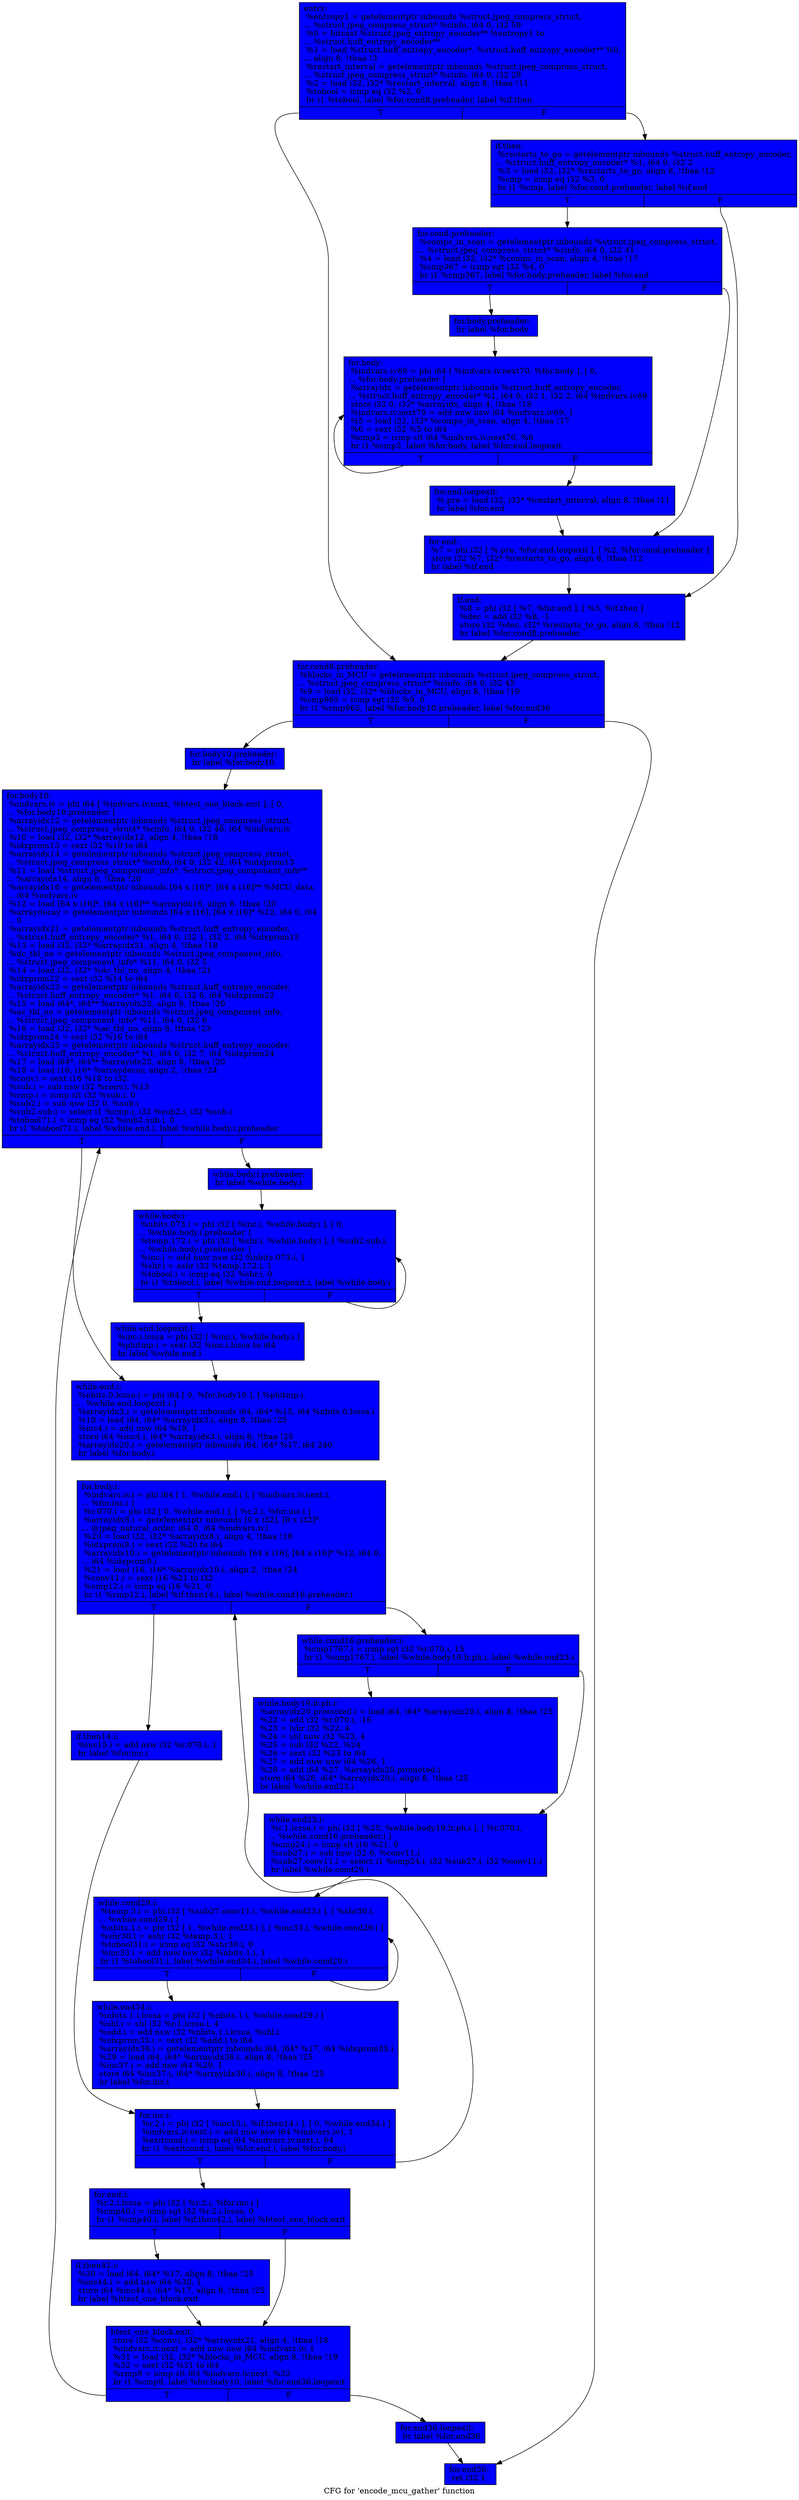 digraph "CFG for 'encode_mcu_gather' function" {
	label="CFG for 'encode_mcu_gather' function";

	Node0x6412770 [shape=record, style = filled, fillcolor = blue, label="{entry:\l  %entropy1 = getelementptr inbounds %struct.jpeg_compress_struct,\l... %struct.jpeg_compress_struct* %cinfo, i64 0, i32 59\l  %0 = bitcast %struct.jpeg_entropy_encoder** %entropy1 to\l... %struct.huff_entropy_encoder**\l  %1 = load %struct.huff_entropy_encoder*, %struct.huff_entropy_encoder** %0,\l... align 8, !tbaa !3\l  %restart_interval = getelementptr inbounds %struct.jpeg_compress_struct,\l... %struct.jpeg_compress_struct* %cinfo, i64 0, i32 29\l  %2 = load i32, i32* %restart_interval, align 8, !tbaa !11\l  %tobool = icmp eq i32 %2, 0\l  br i1 %tobool, label %for.cond8.preheader, label %if.then\l|{<s0>T|<s1>F}}"];
	Node0x6412770:s0 -> Node0x63fa390;
	Node0x6412770:s1 -> Node0x63fa470;
	Node0x63fa470 [shape=record, style = filled, fillcolor = blue, label="{if.then:                                          \l  %restarts_to_go = getelementptr inbounds %struct.huff_entropy_encoder,\l... %struct.huff_entropy_encoder* %1, i64 0, i32 2\l  %3 = load i32, i32* %restarts_to_go, align 8, !tbaa !12\l  %cmp = icmp eq i32 %3, 0\l  br i1 %cmp, label %for.cond.preheader, label %if.end\l|{<s0>T|<s1>F}}"];
	Node0x63fa470:s0 -> Node0x64167e0;
	Node0x63fa470:s1 -> Node0x64168e0;
	Node0x64167e0 [shape=record, style = filled, fillcolor = blue, label="{for.cond.preheader:                               \l  %comps_in_scan = getelementptr inbounds %struct.jpeg_compress_struct,\l... %struct.jpeg_compress_struct* %cinfo, i64 0, i32 41\l  %4 = load i32, i32* %comps_in_scan, align 4, !tbaa !17\l  %cmp367 = icmp sgt i32 %4, 0\l  br i1 %cmp367, label %for.body.preheader, label %for.end\l|{<s0>T|<s1>F}}"];
	Node0x64167e0:s0 -> Node0x6416cb0;
	Node0x64167e0:s1 -> Node0x6416db0;
	Node0x6416cb0 [shape=record, style = filled, fillcolor = blue, label="{for.body.preheader:                               \l  br label %for.body\l}"];
	Node0x6416cb0 -> Node0x6416f10;
	Node0x6416f10 [shape=record, style = filled, fillcolor = blue, label="{for.body:                                         \l  %indvars.iv69 = phi i64 [ %indvars.iv.next70, %for.body ], [ 0,\l... %for.body.preheader ]\l  %arrayidx = getelementptr inbounds %struct.huff_entropy_encoder,\l... %struct.huff_entropy_encoder* %1, i64 0, i32 1, i32 2, i64 %indvars.iv69\l  store i32 0, i32* %arrayidx, align 4, !tbaa !18\l  %indvars.iv.next70 = add nuw nsw i64 %indvars.iv69, 1\l  %5 = load i32, i32* %comps_in_scan, align 4, !tbaa !17\l  %6 = sext i32 %5 to i64\l  %cmp3 = icmp slt i64 %indvars.iv.next70, %6\l  br i1 %cmp3, label %for.body, label %for.end.loopexit\l|{<s0>T|<s1>F}}"];
	Node0x6416f10:s0 -> Node0x6416f10;
	Node0x6416f10:s1 -> Node0x6417420;
	Node0x6417420 [shape=record, style = filled, fillcolor = blue, label="{for.end.loopexit:                                 \l  %.pre = load i32, i32* %restart_interval, align 8, !tbaa !11\l  br label %for.end\l}"];
	Node0x6417420 -> Node0x6416db0;
	Node0x6416db0 [shape=record, style = filled, fillcolor = blue, label="{for.end:                                          \l  %7 = phi i32 [ %.pre, %for.end.loopexit ], [ %2, %for.cond.preheader ]\l  store i32 %7, i32* %restarts_to_go, align 8, !tbaa !12\l  br label %if.end\l}"];
	Node0x6416db0 -> Node0x64168e0;
	Node0x64168e0 [shape=record, style = filled, fillcolor = blue, label="{if.end:                                           \l  %8 = phi i32 [ %7, %for.end ], [ %3, %if.then ]\l  %dec = add i32 %8, -1\l  store i32 %dec, i32* %restarts_to_go, align 8, !tbaa !12\l  br label %for.cond8.preheader\l}"];
	Node0x64168e0 -> Node0x63fa390;
	Node0x63fa390 [shape=record, style = filled, fillcolor = blue, label="{for.cond8.preheader:                              \l  %blocks_in_MCU = getelementptr inbounds %struct.jpeg_compress_struct,\l... %struct.jpeg_compress_struct* %cinfo, i64 0, i32 45\l  %9 = load i32, i32* %blocks_in_MCU, align 8, !tbaa !19\l  %cmp965 = icmp sgt i32 %9, 0\l  br i1 %cmp965, label %for.body10.preheader, label %for.end36\l|{<s0>T|<s1>F}}"];
	Node0x63fa390:s0 -> Node0x6415010;
	Node0x63fa390:s1 -> Node0x6417e60;
	Node0x6415010 [shape=record, style = filled, fillcolor = blue, label="{for.body10.preheader:                             \l  br label %for.body10\l}"];
	Node0x6415010 -> Node0x6417fa0;
	Node0x6417fa0 [shape=record, style = filled, fillcolor = blue, label="{for.body10:                                       \l  %indvars.iv = phi i64 [ %indvars.iv.next, %htest_one_block.exit ], [ 0,\l... %for.body10.preheader ]\l  %arrayidx12 = getelementptr inbounds %struct.jpeg_compress_struct,\l... %struct.jpeg_compress_struct* %cinfo, i64 0, i32 46, i64 %indvars.iv\l  %10 = load i32, i32* %arrayidx12, align 4, !tbaa !18\l  %idxprom13 = sext i32 %10 to i64\l  %arrayidx14 = getelementptr inbounds %struct.jpeg_compress_struct,\l... %struct.jpeg_compress_struct* %cinfo, i64 0, i32 42, i64 %idxprom13\l  %11 = load %struct.jpeg_component_info*, %struct.jpeg_component_info**\l... %arrayidx14, align 8, !tbaa !20\l  %arrayidx16 = getelementptr inbounds [64 x i16]*, [64 x i16]** %MCU_data,\l... i64 %indvars.iv\l  %12 = load [64 x i16]*, [64 x i16]** %arrayidx16, align 8, !tbaa !20\l  %arraydecay = getelementptr inbounds [64 x i16], [64 x i16]* %12, i64 0, i64\l... 0\l  %arrayidx21 = getelementptr inbounds %struct.huff_entropy_encoder,\l... %struct.huff_entropy_encoder* %1, i64 0, i32 1, i32 2, i64 %idxprom13\l  %13 = load i32, i32* %arrayidx21, align 4, !tbaa !18\l  %dc_tbl_no = getelementptr inbounds %struct.jpeg_component_info,\l... %struct.jpeg_component_info* %11, i64 0, i32 5\l  %14 = load i32, i32* %dc_tbl_no, align 4, !tbaa !21\l  %idxprom22 = sext i32 %14 to i64\l  %arrayidx23 = getelementptr inbounds %struct.huff_entropy_encoder,\l... %struct.huff_entropy_encoder* %1, i64 0, i32 6, i64 %idxprom22\l  %15 = load i64*, i64** %arrayidx23, align 8, !tbaa !20\l  %ac_tbl_no = getelementptr inbounds %struct.jpeg_component_info,\l... %struct.jpeg_component_info* %11, i64 0, i32 6\l  %16 = load i32, i32* %ac_tbl_no, align 8, !tbaa !23\l  %idxprom24 = sext i32 %16 to i64\l  %arrayidx25 = getelementptr inbounds %struct.huff_entropy_encoder,\l... %struct.huff_entropy_encoder* %1, i64 0, i32 7, i64 %idxprom24\l  %17 = load i64*, i64** %arrayidx25, align 8, !tbaa !20\l  %18 = load i16, i16* %arraydecay, align 2, !tbaa !24\l  %conv.i = sext i16 %18 to i32\l  %sub.i = sub nsw i32 %conv.i, %13\l  %cmp.i = icmp slt i32 %sub.i, 0\l  %sub2.i = sub nsw i32 0, %sub.i\l  %sub2.sub.i = select i1 %cmp.i, i32 %sub2.i, i32 %sub.i\l  %tobool71.i = icmp eq i32 %sub2.sub.i, 0\l  br i1 %tobool71.i, label %while.end.i, label %while.body.i.preheader\l|{<s0>T|<s1>F}}"];
	Node0x6417fa0:s0 -> Node0x6417a40;
	Node0x6417fa0:s1 -> Node0x6417b50;
	Node0x6417b50 [shape=record, style = filled, fillcolor = blue, label="{while.body.i.preheader:                           \l  br label %while.body.i\l}"];
	Node0x6417b50 -> Node0x6417ce0;
	Node0x6417ce0 [shape=record, style = filled, fillcolor = blue, label="{while.body.i:                                     \l  %nbits.073.i = phi i32 [ %inc.i, %while.body.i ], [ 0,\l... %while.body.i.preheader ]\l  %temp.172.i = phi i32 [ %shr.i, %while.body.i ], [ %sub2.sub.i,\l... %while.body.i.preheader ]\l  %inc.i = add nuw nsw i32 %nbits.073.i, 1\l  %shr.i = ashr i32 %temp.172.i, 1\l  %tobool.i = icmp eq i32 %shr.i, 0\l  br i1 %tobool.i, label %while.end.loopexit.i, label %while.body.i\l|{<s0>T|<s1>F}}"];
	Node0x6417ce0:s0 -> Node0x641a030;
	Node0x6417ce0:s1 -> Node0x6417ce0;
	Node0x641a030 [shape=record, style = filled, fillcolor = blue, label="{while.end.loopexit.i:                             \l  %inc.i.lcssa = phi i32 [ %inc.i, %while.body.i ]\l  %phitmp.i = sext i32 %inc.i.lcssa to i64\l  br label %while.end.i\l}"];
	Node0x641a030 -> Node0x6417a40;
	Node0x6417a40 [shape=record, style = filled, fillcolor = blue, label="{while.end.i:                                      \l  %nbits.0.lcssa.i = phi i64 [ 0, %for.body10 ], [ %phitmp.i,\l... %while.end.loopexit.i ]\l  %arrayidx3.i = getelementptr inbounds i64, i64* %15, i64 %nbits.0.lcssa.i\l  %19 = load i64, i64* %arrayidx3.i, align 8, !tbaa !25\l  %inc4.i = add nsw i64 %19, 1\l  store i64 %inc4.i, i64* %arrayidx3.i, align 8, !tbaa !25\l  %arrayidx20.i = getelementptr inbounds i64, i64* %17, i64 240\l  br label %for.body.i\l}"];
	Node0x6417a40 -> Node0x641a580;
	Node0x641a580 [shape=record, style = filled, fillcolor = blue, label="{for.body.i:                                       \l  %indvars.iv.i = phi i64 [ 1, %while.end.i ], [ %indvars.iv.next.i,\l... %for.inc.i ]\l  %r.070.i = phi i32 [ 0, %while.end.i ], [ %r.2.i, %for.inc.i ]\l  %arrayidx8.i = getelementptr inbounds [0 x i32], [0 x i32]*\l... @jpeg_natural_order, i64 0, i64 %indvars.iv.i\l  %20 = load i32, i32* %arrayidx8.i, align 4, !tbaa !18\l  %idxprom9.i = sext i32 %20 to i64\l  %arrayidx10.i = getelementptr inbounds [64 x i16], [64 x i16]* %12, i64 0,\l... i64 %idxprom9.i\l  %21 = load i16, i16* %arrayidx10.i, align 2, !tbaa !24\l  %conv11.i = sext i16 %21 to i32\l  %cmp12.i = icmp eq i16 %21, 0\l  br i1 %cmp12.i, label %if.then14.i, label %while.cond16.preheader.i\l|{<s0>T|<s1>F}}"];
	Node0x641a580:s0 -> Node0x641b4d0;
	Node0x641a580:s1 -> Node0x641b5e0;
	Node0x641b5e0 [shape=record, style = filled, fillcolor = blue, label="{while.cond16.preheader.i:                         \l  %cmp1767.i = icmp sgt i32 %r.070.i, 15\l  br i1 %cmp1767.i, label %while.body19.lr.ph.i, label %while.end23.i\l|{<s0>T|<s1>F}}"];
	Node0x641b5e0:s0 -> Node0x641b880;
	Node0x641b5e0:s1 -> Node0x641b920;
	Node0x641b880 [shape=record, style = filled, fillcolor = blue, label="{while.body19.lr.ph.i:                             \l  %arrayidx20.promoted.i = load i64, i64* %arrayidx20.i, align 8, !tbaa !25\l  %22 = add i32 %r.070.i, -16\l  %23 = lshr i32 %22, 4\l  %24 = shl nuw i32 %23, 4\l  %25 = sub i32 %22, %24\l  %26 = zext i32 %23 to i64\l  %27 = add nuw nsw i64 %26, 1\l  %28 = add i64 %27, %arrayidx20.promoted.i\l  store i64 %28, i64* %arrayidx20.i, align 8, !tbaa !25\l  br label %while.end23.i\l}"];
	Node0x641b880 -> Node0x641b920;
	Node0x641b4d0 [shape=record, style = filled, fillcolor = blue, label="{if.then14.i:                                      \l  %inc15.i = add nsw i32 %r.070.i, 1\l  br label %for.inc.i\l}"];
	Node0x641b4d0 -> Node0x641a740;
	Node0x641b920 [shape=record, style = filled, fillcolor = blue, label="{while.end23.i:                                    \l  %r.1.lcssa.i = phi i32 [ %25, %while.body19.lr.ph.i ], [ %r.070.i,\l... %while.cond16.preheader.i ]\l  %cmp24.i = icmp slt i16 %21, 0\l  %sub27.i = sub nsw i32 0, %conv11.i\l  %sub27.conv11.i = select i1 %cmp24.i, i32 %sub27.i, i32 %conv11.i\l  br label %while.cond29.i\l}"];
	Node0x641b920 -> Node0x641c210;
	Node0x641c210 [shape=record, style = filled, fillcolor = blue, label="{while.cond29.i:                                   \l  %temp.3.i = phi i32 [ %sub27.conv11.i, %while.end23.i ], [ %shr30.i,\l... %while.cond29.i ]\l  %nbits.1.i = phi i32 [ 1, %while.end23.i ], [ %inc33.i, %while.cond29.i ]\l  %shr30.i = ashr i32 %temp.3.i, 1\l  %tobool31.i = icmp eq i32 %shr30.i, 0\l  %inc33.i = add nuw nsw i32 %nbits.1.i, 1\l  br i1 %tobool31.i, label %while.end34.i, label %while.cond29.i\l|{<s0>T|<s1>F}}"];
	Node0x641c210:s0 -> Node0x641c7b0;
	Node0x641c210:s1 -> Node0x641c210;
	Node0x641c7b0 [shape=record, style = filled, fillcolor = blue, label="{while.end34.i:                                    \l  %nbits.1.i.lcssa = phi i32 [ %nbits.1.i, %while.cond29.i ]\l  %shl.i = shl i32 %r.1.lcssa.i, 4\l  %add.i = add nsw i32 %nbits.1.i.lcssa, %shl.i\l  %idxprom35.i = sext i32 %add.i to i64\l  %arrayidx36.i = getelementptr inbounds i64, i64* %17, i64 %idxprom35.i\l  %29 = load i64, i64* %arrayidx36.i, align 8, !tbaa !25\l  %inc37.i = add nsw i64 %29, 1\l  store i64 %inc37.i, i64* %arrayidx36.i, align 8, !tbaa !25\l  br label %for.inc.i\l}"];
	Node0x641c7b0 -> Node0x641a740;
	Node0x641a740 [shape=record, style = filled, fillcolor = blue, label="{for.inc.i:                                        \l  %r.2.i = phi i32 [ %inc15.i, %if.then14.i ], [ 0, %while.end34.i ]\l  %indvars.iv.next.i = add nuw nsw i64 %indvars.iv.i, 1\l  %exitcond.i = icmp eq i64 %indvars.iv.next.i, 64\l  br i1 %exitcond.i, label %for.end.i, label %for.body.i\l|{<s0>T|<s1>F}}"];
	Node0x641a740:s0 -> Node0x64197d0;
	Node0x641a740:s1 -> Node0x641a580;
	Node0x64197d0 [shape=record, style = filled, fillcolor = blue, label="{for.end.i:                                        \l  %r.2.i.lcssa = phi i32 [ %r.2.i, %for.inc.i ]\l  %cmp40.i = icmp sgt i32 %r.2.i.lcssa, 0\l  br i1 %cmp40.i, label %if.then42.i, label %htest_one_block.exit\l|{<s0>T|<s1>F}}"];
	Node0x64197d0:s0 -> Node0x6419990;
	Node0x64197d0:s1 -> Node0x64180f0;
	Node0x6419990 [shape=record, style = filled, fillcolor = blue, label="{if.then42.i:                                      \l  %30 = load i64, i64* %17, align 8, !tbaa !25\l  %inc44.i = add nsw i64 %30, 1\l  store i64 %inc44.i, i64* %17, align 8, !tbaa !25\l  br label %htest_one_block.exit\l}"];
	Node0x6419990 -> Node0x64180f0;
	Node0x64180f0 [shape=record, style = filled, fillcolor = blue, label="{htest_one_block.exit:                             \l  store i32 %conv.i, i32* %arrayidx21, align 4, !tbaa !18\l  %indvars.iv.next = add nuw nsw i64 %indvars.iv, 1\l  %31 = load i32, i32* %blocks_in_MCU, align 8, !tbaa !19\l  %32 = sext i32 %31 to i64\l  %cmp9 = icmp slt i64 %indvars.iv.next, %32\l  br i1 %cmp9, label %for.body10, label %for.end36.loopexit\l|{<s0>T|<s1>F}}"];
	Node0x64180f0:s0 -> Node0x6417fa0;
	Node0x64180f0:s1 -> Node0x6418e30;
	Node0x6418e30 [shape=record, style = filled, fillcolor = blue, label="{for.end36.loopexit:                               \l  br label %for.end36\l}"];
	Node0x6418e30 -> Node0x6417e60;
	Node0x6417e60 [shape=record, style = filled, fillcolor = blue, label="{for.end36:                                        \l  ret i32 1\l}"];
}

